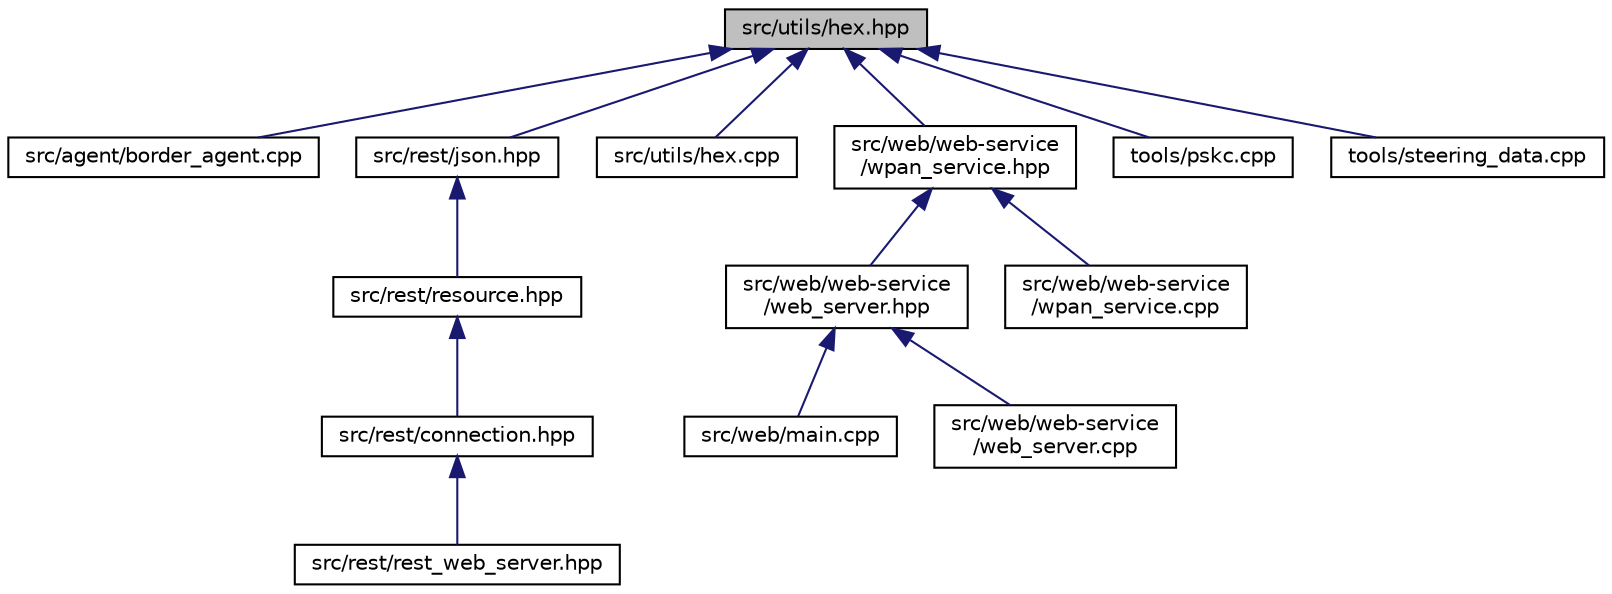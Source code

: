 digraph "src/utils/hex.hpp"
{
  edge [fontname="Helvetica",fontsize="10",labelfontname="Helvetica",labelfontsize="10"];
  node [fontname="Helvetica",fontsize="10",shape=record];
  Node4 [label="src/utils/hex.hpp",height=0.2,width=0.4,color="black", fillcolor="grey75", style="filled", fontcolor="black"];
  Node4 -> Node5 [dir="back",color="midnightblue",fontsize="10",style="solid",fontname="Helvetica"];
  Node5 [label="src/agent/border_agent.cpp",height=0.2,width=0.4,color="black", fillcolor="white", style="filled",URL="$d1/dbe/border__agent_8cpp.html",tooltip="The file implements the Thread border agent. "];
  Node4 -> Node6 [dir="back",color="midnightblue",fontsize="10",style="solid",fontname="Helvetica"];
  Node6 [label="src/rest/json.hpp",height=0.2,width=0.4,color="black", fillcolor="white", style="filled",URL="$d5/db8/json_8hpp.html",tooltip="This file includes JSON formatter definition for RESTful HTTP server. "];
  Node6 -> Node7 [dir="back",color="midnightblue",fontsize="10",style="solid",fontname="Helvetica"];
  Node7 [label="src/rest/resource.hpp",height=0.2,width=0.4,color="black", fillcolor="white", style="filled",URL="$d5/dc7/resource_8hpp.html",tooltip="This file includes Handler definition for RESTful HTTP server. "];
  Node7 -> Node8 [dir="back",color="midnightblue",fontsize="10",style="solid",fontname="Helvetica"];
  Node8 [label="src/rest/connection.hpp",height=0.2,width=0.4,color="black", fillcolor="white", style="filled",URL="$dd/d42/connection_8hpp.html",tooltip="This file includes connection definition for RESTful HTTP server. "];
  Node8 -> Node9 [dir="back",color="midnightblue",fontsize="10",style="solid",fontname="Helvetica"];
  Node9 [label="src/rest/rest_web_server.hpp",height=0.2,width=0.4,color="black", fillcolor="white", style="filled",URL="$d0/d9f/rest__web__server_8hpp.html",tooltip="This file includes definitions for RESTful HTTP server. "];
  Node4 -> Node10 [dir="back",color="midnightblue",fontsize="10",style="solid",fontname="Helvetica"];
  Node10 [label="src/utils/hex.cpp",height=0.2,width=0.4,color="black", fillcolor="white", style="filled",URL="$d4/dfd/hex_8cpp.html",tooltip="This file provides kinds of convertion functions. "];
  Node4 -> Node11 [dir="back",color="midnightblue",fontsize="10",style="solid",fontname="Helvetica"];
  Node11 [label="src/web/web-service\l/wpan_service.hpp",height=0.2,width=0.4,color="black", fillcolor="white", style="filled",URL="$dd/dca/wpan__service_8hpp.html",tooltip="This file implements the wpan controller service. "];
  Node11 -> Node12 [dir="back",color="midnightblue",fontsize="10",style="solid",fontname="Helvetica"];
  Node12 [label="src/web/web-service\l/web_server.hpp",height=0.2,width=0.4,color="black", fillcolor="white", style="filled",URL="$d9/dd1/web__server_8hpp.html",tooltip="This file implements the web server of border router. "];
  Node12 -> Node13 [dir="back",color="midnightblue",fontsize="10",style="solid",fontname="Helvetica"];
  Node13 [label="src/web/main.cpp",height=0.2,width=0.4,color="black", fillcolor="white", style="filled",URL="$db/d70/web_2main_8cpp.html",tooltip="This file is the entry of the program, it starts a Web service. "];
  Node12 -> Node14 [dir="back",color="midnightblue",fontsize="10",style="solid",fontname="Helvetica"];
  Node14 [label="src/web/web-service\l/web_server.cpp",height=0.2,width=0.4,color="black", fillcolor="white", style="filled",URL="$d0/d32/web__server_8cpp.html",tooltip="This file implements the web server of border router. "];
  Node11 -> Node15 [dir="back",color="midnightblue",fontsize="10",style="solid",fontname="Helvetica"];
  Node15 [label="src/web/web-service\l/wpan_service.cpp",height=0.2,width=0.4,color="black", fillcolor="white", style="filled",URL="$db/dc0/wpan__service_8cpp.html",tooltip="This file implements the wpan controller service. "];
  Node4 -> Node16 [dir="back",color="midnightblue",fontsize="10",style="solid",fontname="Helvetica"];
  Node16 [label="tools/pskc.cpp",height=0.2,width=0.4,color="black", fillcolor="white", style="filled",URL="$d3/d87/tools_2pskc_8cpp.html",tooltip="This file implements a simple tool to compute pskc. "];
  Node4 -> Node17 [dir="back",color="midnightblue",fontsize="10",style="solid",fontname="Helvetica"];
  Node17 [label="tools/steering_data.cpp",height=0.2,width=0.4,color="black", fillcolor="white", style="filled",URL="$dd/d9d/tools_2steering__data_8cpp.html",tooltip="This file implements a simple tool to compute pskc. "];
}
